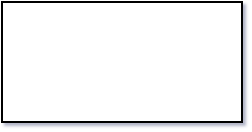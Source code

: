 <mxfile>
    <diagram id="Bm0GVn0lWYegnf3a_cm7" name="Page-1">
        <mxGraphModel dx="827" dy="564" grid="1" gridSize="10" guides="1" tooltips="1" connect="1" arrows="1" fold="1" page="1" pageScale="1" pageWidth="827" pageHeight="1169" background="none" math="1" shadow="1">
            <root>
                <mxCell id="0"/>
                <mxCell id="1" parent="0"/>
                <mxCell id="2" value="" style="rounded=0;whiteSpace=wrap;html=1;" vertex="1" parent="1">
                    <mxGeometry x="-60" y="260" width="120" height="60" as="geometry"/>
                </mxCell>
            </root>
        </mxGraphModel>
    </diagram>
</mxfile>